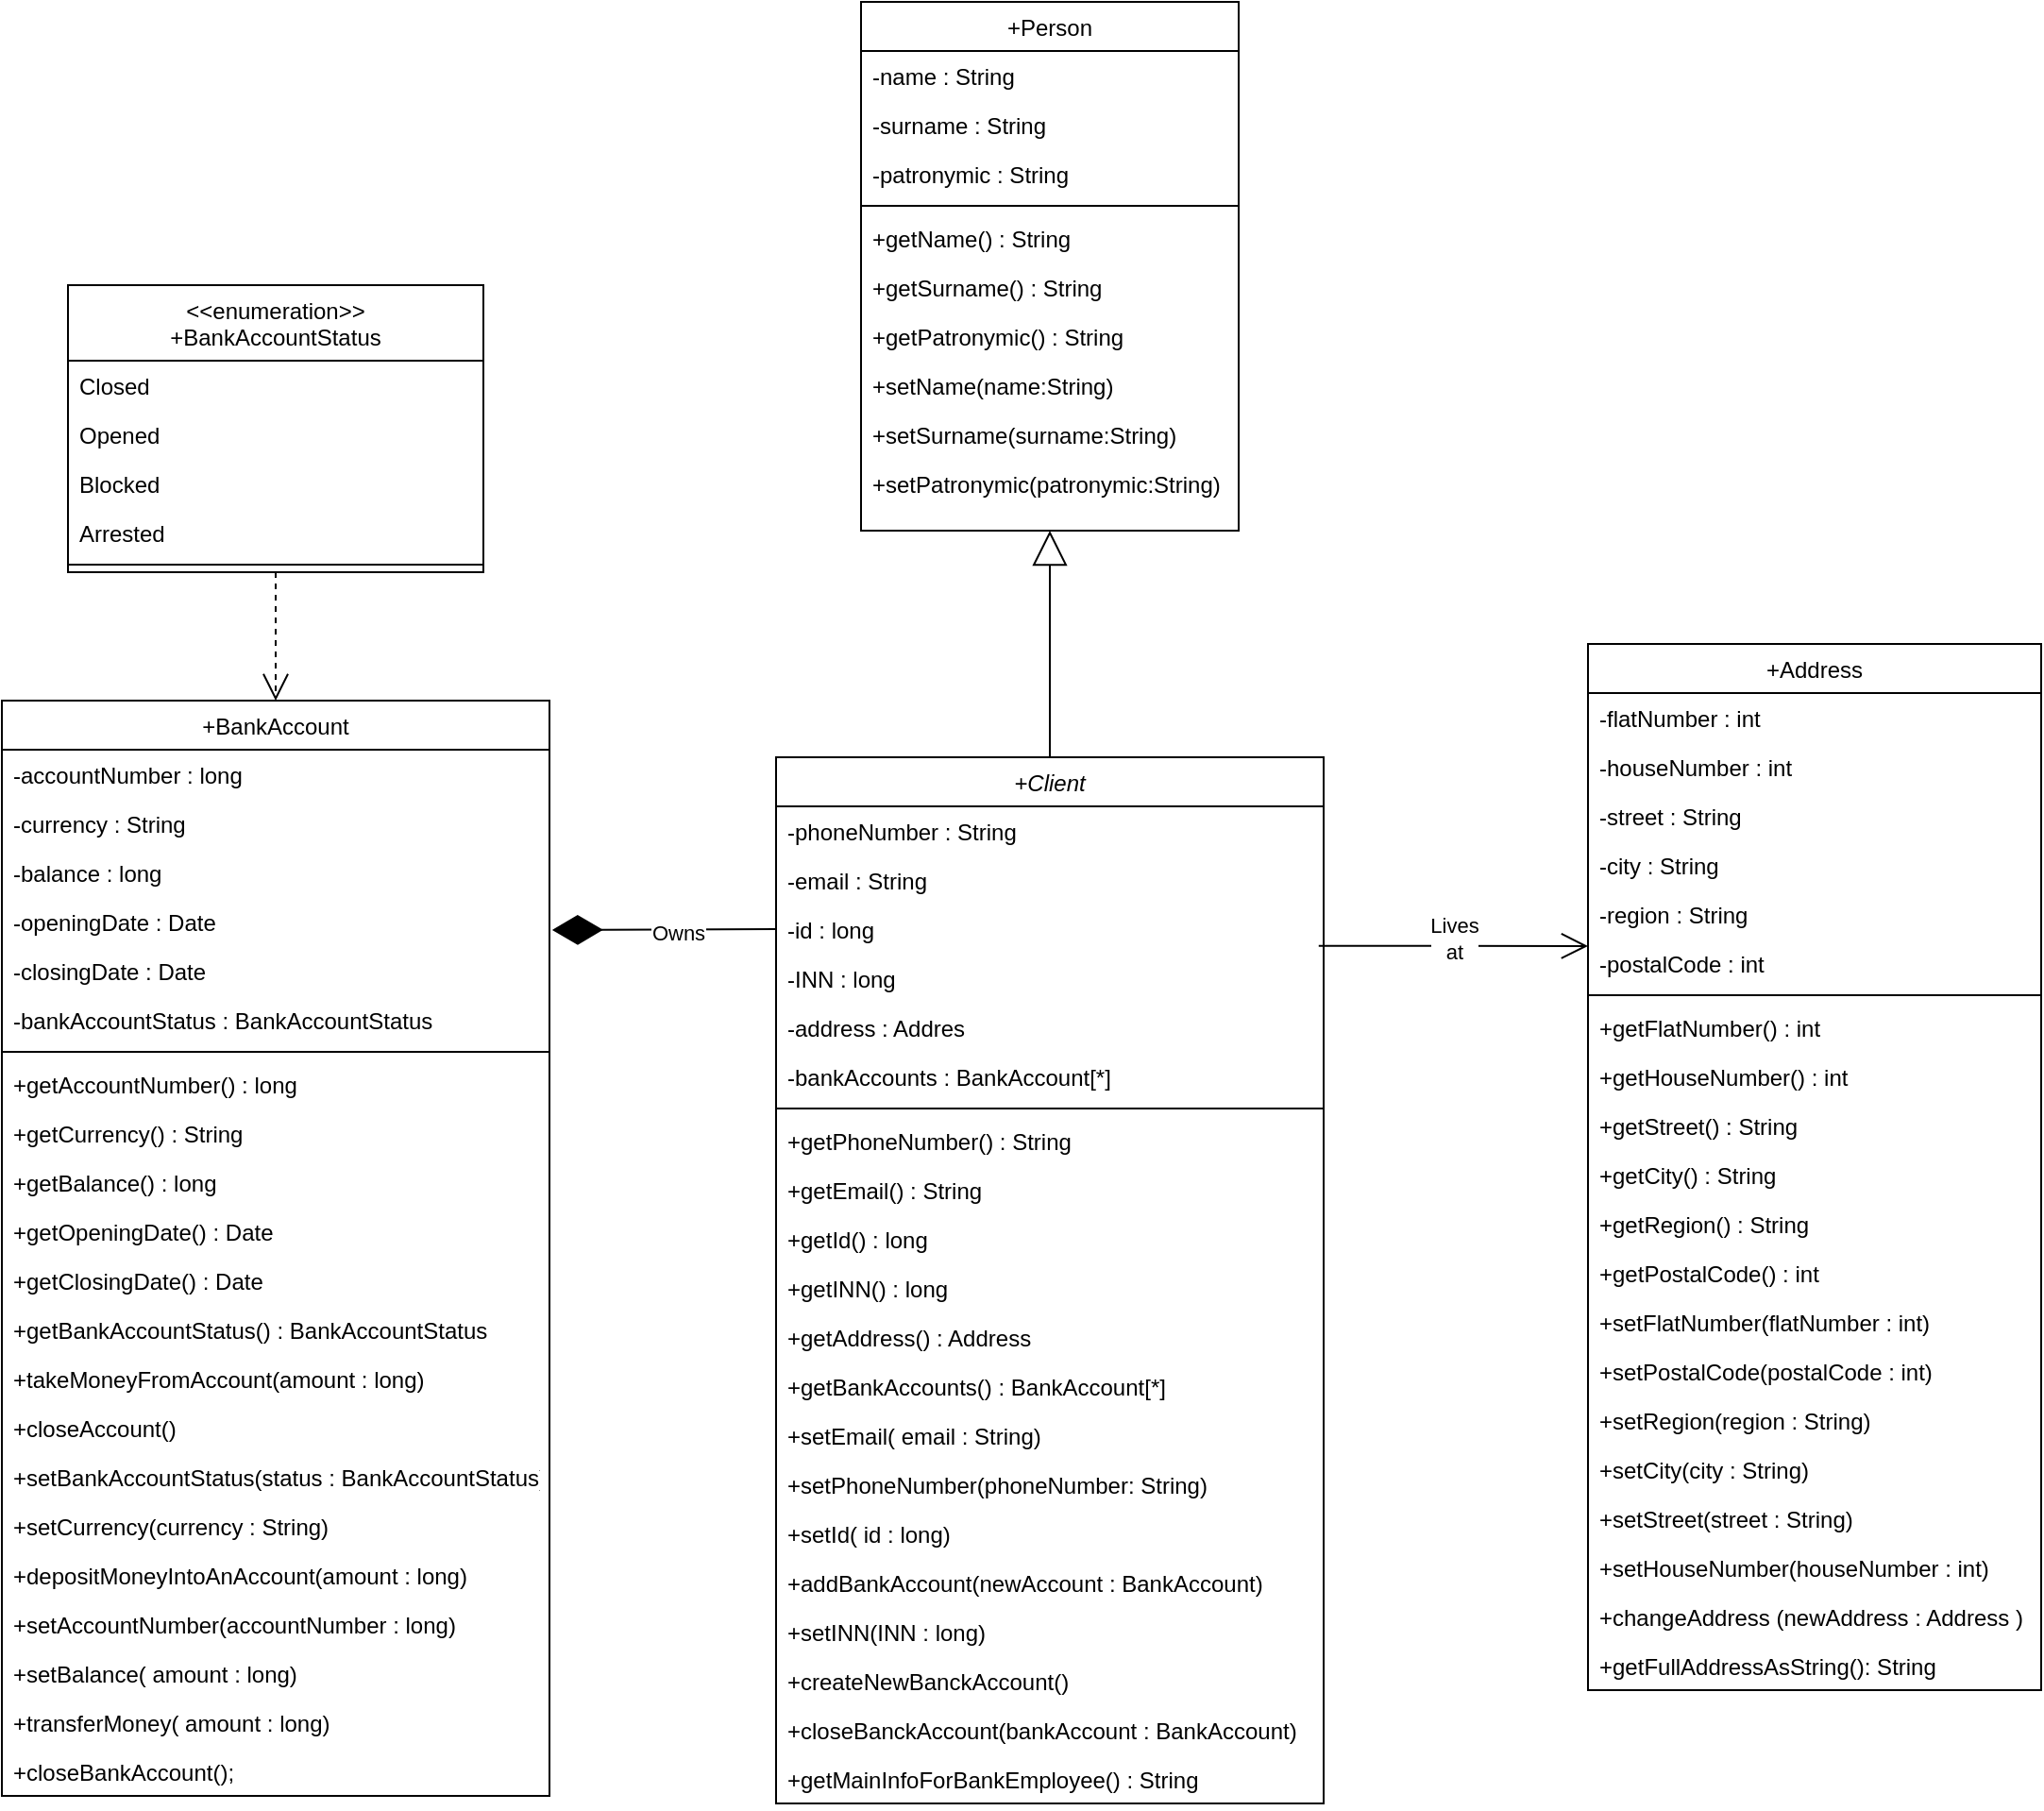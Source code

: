 <mxfile version="27.0.9">
  <diagram id="C5RBs43oDa-KdzZeNtuy" name="Page-1">
    <mxGraphModel dx="1042" dy="626" grid="1" gridSize="10" guides="1" tooltips="1" connect="1" arrows="1" fold="1" page="1" pageScale="1" pageWidth="827" pageHeight="1169" math="0" shadow="0">
      <root>
        <mxCell id="WIyWlLk6GJQsqaUBKTNV-0" />
        <mxCell id="WIyWlLk6GJQsqaUBKTNV-1" parent="WIyWlLk6GJQsqaUBKTNV-0" />
        <mxCell id="zkfFHV4jXpPFQw0GAbJ--0" value="+Client" style="swimlane;fontStyle=2;align=center;verticalAlign=top;childLayout=stackLayout;horizontal=1;startSize=26;horizontalStack=0;resizeParent=1;resizeLast=0;collapsible=1;marginBottom=0;rounded=0;shadow=0;strokeWidth=1;" parent="WIyWlLk6GJQsqaUBKTNV-1" vertex="1">
          <mxGeometry x="460" y="430" width="290" height="554" as="geometry">
            <mxRectangle x="230" y="140" width="160" height="26" as="alternateBounds" />
          </mxGeometry>
        </mxCell>
        <mxCell id="zkfFHV4jXpPFQw0GAbJ--2" value="-phoneNumber : String" style="text;align=left;verticalAlign=top;spacingLeft=4;spacingRight=4;overflow=hidden;rotatable=0;points=[[0,0.5],[1,0.5]];portConstraint=eastwest;rounded=0;shadow=0;html=0;" parent="zkfFHV4jXpPFQw0GAbJ--0" vertex="1">
          <mxGeometry y="26" width="290" height="26" as="geometry" />
        </mxCell>
        <mxCell id="zkfFHV4jXpPFQw0GAbJ--3" value="-email : String" style="text;align=left;verticalAlign=top;spacingLeft=4;spacingRight=4;overflow=hidden;rotatable=0;points=[[0,0.5],[1,0.5]];portConstraint=eastwest;rounded=0;shadow=0;html=0;" parent="zkfFHV4jXpPFQw0GAbJ--0" vertex="1">
          <mxGeometry y="52" width="290" height="26" as="geometry" />
        </mxCell>
        <mxCell id="Pt94u4W0pD2XgEvfszFS-5" value="-id : long" style="text;align=left;verticalAlign=top;spacingLeft=4;spacingRight=4;overflow=hidden;rotatable=0;points=[[0,0.5],[1,0.5]];portConstraint=eastwest;rounded=0;shadow=0;html=0;" parent="zkfFHV4jXpPFQw0GAbJ--0" vertex="1">
          <mxGeometry y="78" width="290" height="26" as="geometry" />
        </mxCell>
        <mxCell id="icXNjk7RQMJ-7pi9mL04-68" value="-INN : long" style="text;align=left;verticalAlign=top;spacingLeft=4;spacingRight=4;overflow=hidden;rotatable=0;points=[[0,0.5],[1,0.5]];portConstraint=eastwest;rounded=0;shadow=0;html=0;" parent="zkfFHV4jXpPFQw0GAbJ--0" vertex="1">
          <mxGeometry y="104" width="290" height="26" as="geometry" />
        </mxCell>
        <mxCell id="icXNjk7RQMJ-7pi9mL04-19" value="-address : Addres" style="text;align=left;verticalAlign=top;spacingLeft=4;spacingRight=4;overflow=hidden;rotatable=0;points=[[0,0.5],[1,0.5]];portConstraint=eastwest;rounded=0;shadow=0;html=0;" parent="zkfFHV4jXpPFQw0GAbJ--0" vertex="1">
          <mxGeometry y="130" width="290" height="26" as="geometry" />
        </mxCell>
        <mxCell id="icXNjk7RQMJ-7pi9mL04-39" value="-bankAccounts : BankAccount[*] " style="text;align=left;verticalAlign=top;spacingLeft=4;spacingRight=4;overflow=hidden;rotatable=0;points=[[0,0.5],[1,0.5]];portConstraint=eastwest;rounded=0;shadow=0;html=0;" parent="zkfFHV4jXpPFQw0GAbJ--0" vertex="1">
          <mxGeometry y="156" width="290" height="26" as="geometry" />
        </mxCell>
        <mxCell id="zkfFHV4jXpPFQw0GAbJ--4" value="" style="line;html=1;strokeWidth=1;align=left;verticalAlign=middle;spacingTop=-1;spacingLeft=3;spacingRight=3;rotatable=0;labelPosition=right;points=[];portConstraint=eastwest;" parent="zkfFHV4jXpPFQw0GAbJ--0" vertex="1">
          <mxGeometry y="182" width="290" height="8" as="geometry" />
        </mxCell>
        <mxCell id="Pt94u4W0pD2XgEvfszFS-3" value="+getPhoneNumber() : String" style="text;align=left;verticalAlign=top;spacingLeft=4;spacingRight=4;overflow=hidden;rotatable=0;points=[[0,0.5],[1,0.5]];portConstraint=eastwest;rounded=0;shadow=0;html=0;" parent="zkfFHV4jXpPFQw0GAbJ--0" vertex="1">
          <mxGeometry y="190" width="290" height="26" as="geometry" />
        </mxCell>
        <mxCell id="Pt94u4W0pD2XgEvfszFS-4" value="+getEmail() : String" style="text;align=left;verticalAlign=top;spacingLeft=4;spacingRight=4;overflow=hidden;rotatable=0;points=[[0,0.5],[1,0.5]];portConstraint=eastwest;rounded=0;shadow=0;html=0;" parent="zkfFHV4jXpPFQw0GAbJ--0" vertex="1">
          <mxGeometry y="216" width="290" height="26" as="geometry" />
        </mxCell>
        <mxCell id="Pt94u4W0pD2XgEvfszFS-7" value="+getId() : long" style="text;align=left;verticalAlign=top;spacingLeft=4;spacingRight=4;overflow=hidden;rotatable=0;points=[[0,0.5],[1,0.5]];portConstraint=eastwest;rounded=0;shadow=0;html=0;" parent="zkfFHV4jXpPFQw0GAbJ--0" vertex="1">
          <mxGeometry y="242" width="290" height="26" as="geometry" />
        </mxCell>
        <mxCell id="icXNjk7RQMJ-7pi9mL04-69" value="+getINN() : long" style="text;align=left;verticalAlign=top;spacingLeft=4;spacingRight=4;overflow=hidden;rotatable=0;points=[[0,0.5],[1,0.5]];portConstraint=eastwest;rounded=0;shadow=0;html=0;" parent="zkfFHV4jXpPFQw0GAbJ--0" vertex="1">
          <mxGeometry y="268" width="290" height="26" as="geometry" />
        </mxCell>
        <mxCell id="icXNjk7RQMJ-7pi9mL04-24" value="+getAddress() : Address" style="text;align=left;verticalAlign=top;spacingLeft=4;spacingRight=4;overflow=hidden;rotatable=0;points=[[0,0.5],[1,0.5]];portConstraint=eastwest;rounded=0;shadow=0;html=0;" parent="zkfFHV4jXpPFQw0GAbJ--0" vertex="1">
          <mxGeometry y="294" width="290" height="26" as="geometry" />
        </mxCell>
        <mxCell id="Pt94u4W0pD2XgEvfszFS-8" value="+getBankAccounts() : BankAccount[*]" style="text;align=left;verticalAlign=top;spacingLeft=4;spacingRight=4;overflow=hidden;rotatable=0;points=[[0,0.5],[1,0.5]];portConstraint=eastwest;rounded=0;shadow=0;html=0;" parent="zkfFHV4jXpPFQw0GAbJ--0" vertex="1">
          <mxGeometry y="320" width="290" height="26" as="geometry" />
        </mxCell>
        <mxCell id="icXNjk7RQMJ-7pi9mL04-16" value="+setEmail( email : String)" style="text;align=left;verticalAlign=top;spacingLeft=4;spacingRight=4;overflow=hidden;rotatable=0;points=[[0,0.5],[1,0.5]];portConstraint=eastwest;rounded=0;shadow=0;html=0;" parent="zkfFHV4jXpPFQw0GAbJ--0" vertex="1">
          <mxGeometry y="346" width="290" height="26" as="geometry" />
        </mxCell>
        <mxCell id="icXNjk7RQMJ-7pi9mL04-15" value="+setPhoneNumber(phoneNumber: String)" style="text;align=left;verticalAlign=top;spacingLeft=4;spacingRight=4;overflow=hidden;rotatable=0;points=[[0,0.5],[1,0.5]];portConstraint=eastwest;rounded=0;shadow=0;html=0;" parent="zkfFHV4jXpPFQw0GAbJ--0" vertex="1">
          <mxGeometry y="372" width="290" height="26" as="geometry" />
        </mxCell>
        <mxCell id="icXNjk7RQMJ-7pi9mL04-17" value="+setId( id : long)" style="text;align=left;verticalAlign=top;spacingLeft=4;spacingRight=4;overflow=hidden;rotatable=0;points=[[0,0.5],[1,0.5]];portConstraint=eastwest;rounded=0;shadow=0;html=0;" parent="zkfFHV4jXpPFQw0GAbJ--0" vertex="1">
          <mxGeometry y="398" width="290" height="26" as="geometry" />
        </mxCell>
        <mxCell id="Pt94u4W0pD2XgEvfszFS-9" value="+addBankAccount(newAccount : BankAccount)" style="text;align=left;verticalAlign=top;spacingLeft=4;spacingRight=4;overflow=hidden;rotatable=0;points=[[0,0.5],[1,0.5]];portConstraint=eastwest;rounded=0;shadow=0;html=0;" parent="zkfFHV4jXpPFQw0GAbJ--0" vertex="1">
          <mxGeometry y="424" width="290" height="26" as="geometry" />
        </mxCell>
        <mxCell id="Pt94u4W0pD2XgEvfszFS-10" value="+setINN(INN : long)" style="text;align=left;verticalAlign=top;spacingLeft=4;spacingRight=4;overflow=hidden;rotatable=0;points=[[0,0.5],[1,0.5]];portConstraint=eastwest;rounded=0;shadow=0;html=0;" parent="zkfFHV4jXpPFQw0GAbJ--0" vertex="1">
          <mxGeometry y="450" width="290" height="26" as="geometry" />
        </mxCell>
        <mxCell id="9gKpoLbmy2ioV5Y9J1Uv-1" value="+createNewBanckAccount()" style="text;align=left;verticalAlign=top;spacingLeft=4;spacingRight=4;overflow=hidden;rotatable=0;points=[[0,0.5],[1,0.5]];portConstraint=eastwest;rounded=0;shadow=0;html=0;" parent="zkfFHV4jXpPFQw0GAbJ--0" vertex="1">
          <mxGeometry y="476" width="290" height="26" as="geometry" />
        </mxCell>
        <mxCell id="b0v-7QduXsZt9QiG-UjR-2" value="+closeBanckAccount(bankAccount : BankAccount)" style="text;align=left;verticalAlign=top;spacingLeft=4;spacingRight=4;overflow=hidden;rotatable=0;points=[[0,0.5],[1,0.5]];portConstraint=eastwest;rounded=0;shadow=0;html=0;" vertex="1" parent="zkfFHV4jXpPFQw0GAbJ--0">
          <mxGeometry y="502" width="290" height="26" as="geometry" />
        </mxCell>
        <mxCell id="b0v-7QduXsZt9QiG-UjR-1" value="+getMainInfoForBankEmployee() : String" style="text;align=left;verticalAlign=top;spacingLeft=4;spacingRight=4;overflow=hidden;rotatable=0;points=[[0,0.5],[1,0.5]];portConstraint=eastwest;rounded=0;shadow=0;html=0;" vertex="1" parent="zkfFHV4jXpPFQw0GAbJ--0">
          <mxGeometry y="528" width="290" height="26" as="geometry" />
        </mxCell>
        <mxCell id="zkfFHV4jXpPFQw0GAbJ--6" value="+Person" style="swimlane;fontStyle=0;align=center;verticalAlign=top;childLayout=stackLayout;horizontal=1;startSize=26;horizontalStack=0;resizeParent=1;resizeLast=0;collapsible=1;marginBottom=0;rounded=0;shadow=0;strokeWidth=1;" parent="WIyWlLk6GJQsqaUBKTNV-1" vertex="1">
          <mxGeometry x="505" y="30" width="200" height="280" as="geometry">
            <mxRectangle x="130" y="380" width="160" height="26" as="alternateBounds" />
          </mxGeometry>
        </mxCell>
        <mxCell id="zkfFHV4jXpPFQw0GAbJ--7" value="-name : String" style="text;align=left;verticalAlign=top;spacingLeft=4;spacingRight=4;overflow=hidden;rotatable=0;points=[[0,0.5],[1,0.5]];portConstraint=eastwest;" parent="zkfFHV4jXpPFQw0GAbJ--6" vertex="1">
          <mxGeometry y="26" width="200" height="26" as="geometry" />
        </mxCell>
        <mxCell id="zkfFHV4jXpPFQw0GAbJ--8" value="-surname : String" style="text;align=left;verticalAlign=top;spacingLeft=4;spacingRight=4;overflow=hidden;rotatable=0;points=[[0,0.5],[1,0.5]];portConstraint=eastwest;rounded=0;shadow=0;html=0;" parent="zkfFHV4jXpPFQw0GAbJ--6" vertex="1">
          <mxGeometry y="52" width="200" height="26" as="geometry" />
        </mxCell>
        <mxCell id="icXNjk7RQMJ-7pi9mL04-3" value="-patronymic : String" style="text;align=left;verticalAlign=top;spacingLeft=4;spacingRight=4;overflow=hidden;rotatable=0;points=[[0,0.5],[1,0.5]];portConstraint=eastwest;rounded=0;shadow=0;html=0;" parent="zkfFHV4jXpPFQw0GAbJ--6" vertex="1">
          <mxGeometry y="78" width="200" height="26" as="geometry" />
        </mxCell>
        <mxCell id="zkfFHV4jXpPFQw0GAbJ--9" value="" style="line;html=1;strokeWidth=1;align=left;verticalAlign=middle;spacingTop=-1;spacingLeft=3;spacingRight=3;rotatable=0;labelPosition=right;points=[];portConstraint=eastwest;" parent="zkfFHV4jXpPFQw0GAbJ--6" vertex="1">
          <mxGeometry y="104" width="200" height="8" as="geometry" />
        </mxCell>
        <mxCell id="zkfFHV4jXpPFQw0GAbJ--10" value="+getName() : String" style="text;align=left;verticalAlign=top;spacingLeft=4;spacingRight=4;overflow=hidden;rotatable=0;points=[[0,0.5],[1,0.5]];portConstraint=eastwest;fontStyle=0;imageAspect=1;" parent="zkfFHV4jXpPFQw0GAbJ--6" vertex="1">
          <mxGeometry y="112" width="200" height="26" as="geometry" />
        </mxCell>
        <mxCell id="icXNjk7RQMJ-7pi9mL04-6" value="+getSurname() : String" style="text;align=left;verticalAlign=top;spacingLeft=4;spacingRight=4;overflow=hidden;rotatable=0;points=[[0,0.5],[1,0.5]];portConstraint=eastwest;fontStyle=0;imageAspect=1;" parent="zkfFHV4jXpPFQw0GAbJ--6" vertex="1">
          <mxGeometry y="138" width="200" height="26" as="geometry" />
        </mxCell>
        <mxCell id="icXNjk7RQMJ-7pi9mL04-7" value="+getPatronymic() : String" style="text;align=left;verticalAlign=top;spacingLeft=4;spacingRight=4;overflow=hidden;rotatable=0;points=[[0,0.5],[1,0.5]];portConstraint=eastwest;fontStyle=0;imageAspect=1;" parent="zkfFHV4jXpPFQw0GAbJ--6" vertex="1">
          <mxGeometry y="164" width="200" height="26" as="geometry" />
        </mxCell>
        <mxCell id="icXNjk7RQMJ-7pi9mL04-11" value="+setName(name:String)" style="text;align=left;verticalAlign=top;spacingLeft=4;spacingRight=4;overflow=hidden;rotatable=0;points=[[0,0.5],[1,0.5]];portConstraint=eastwest;fontStyle=0;imageAspect=1;" parent="zkfFHV4jXpPFQw0GAbJ--6" vertex="1">
          <mxGeometry y="190" width="200" height="26" as="geometry" />
        </mxCell>
        <mxCell id="icXNjk7RQMJ-7pi9mL04-12" value="+setSurname(surname:String)" style="text;align=left;verticalAlign=top;spacingLeft=4;spacingRight=4;overflow=hidden;rotatable=0;points=[[0,0.5],[1,0.5]];portConstraint=eastwest;fontStyle=0;imageAspect=1;" parent="zkfFHV4jXpPFQw0GAbJ--6" vertex="1">
          <mxGeometry y="216" width="200" height="26" as="geometry" />
        </mxCell>
        <mxCell id="icXNjk7RQMJ-7pi9mL04-13" value="+setPatronymic(patronymic:String)" style="text;align=left;verticalAlign=top;spacingLeft=4;spacingRight=4;overflow=hidden;rotatable=0;points=[[0,0.5],[1,0.5]];portConstraint=eastwest;fontStyle=0;imageAspect=1;" parent="zkfFHV4jXpPFQw0GAbJ--6" vertex="1">
          <mxGeometry y="242" width="200" height="26" as="geometry" />
        </mxCell>
        <mxCell id="zkfFHV4jXpPFQw0GAbJ--17" value="+Address" style="swimlane;fontStyle=0;align=center;verticalAlign=top;childLayout=stackLayout;horizontal=1;startSize=26;horizontalStack=0;resizeParent=1;resizeLast=0;collapsible=1;marginBottom=0;rounded=0;shadow=0;strokeWidth=1;" parent="WIyWlLk6GJQsqaUBKTNV-1" vertex="1">
          <mxGeometry x="890" y="370" width="240" height="554" as="geometry">
            <mxRectangle x="550" y="140" width="160" height="26" as="alternateBounds" />
          </mxGeometry>
        </mxCell>
        <mxCell id="icXNjk7RQMJ-7pi9mL04-21" value="-flatNumber : int" style="text;align=left;verticalAlign=top;spacingLeft=4;spacingRight=4;overflow=hidden;rotatable=0;points=[[0,0.5],[1,0.5]];portConstraint=eastwest;" parent="zkfFHV4jXpPFQw0GAbJ--17" vertex="1">
          <mxGeometry y="26" width="240" height="26" as="geometry" />
        </mxCell>
        <mxCell id="icXNjk7RQMJ-7pi9mL04-23" value="-houseNumber : int" style="text;align=left;verticalAlign=top;spacingLeft=4;spacingRight=4;overflow=hidden;rotatable=0;points=[[0,0.5],[1,0.5]];portConstraint=eastwest;" parent="zkfFHV4jXpPFQw0GAbJ--17" vertex="1">
          <mxGeometry y="52" width="240" height="26" as="geometry" />
        </mxCell>
        <mxCell id="zkfFHV4jXpPFQw0GAbJ--18" value="-street : String" style="text;align=left;verticalAlign=top;spacingLeft=4;spacingRight=4;overflow=hidden;rotatable=0;points=[[0,0.5],[1,0.5]];portConstraint=eastwest;" parent="zkfFHV4jXpPFQw0GAbJ--17" vertex="1">
          <mxGeometry y="78" width="240" height="26" as="geometry" />
        </mxCell>
        <mxCell id="zkfFHV4jXpPFQw0GAbJ--19" value="-city : String" style="text;align=left;verticalAlign=top;spacingLeft=4;spacingRight=4;overflow=hidden;rotatable=0;points=[[0,0.5],[1,0.5]];portConstraint=eastwest;rounded=0;shadow=0;html=0;" parent="zkfFHV4jXpPFQw0GAbJ--17" vertex="1">
          <mxGeometry y="104" width="240" height="26" as="geometry" />
        </mxCell>
        <mxCell id="zkfFHV4jXpPFQw0GAbJ--20" value="-region : String" style="text;align=left;verticalAlign=top;spacingLeft=4;spacingRight=4;overflow=hidden;rotatable=0;points=[[0,0.5],[1,0.5]];portConstraint=eastwest;rounded=0;shadow=0;html=0;" parent="zkfFHV4jXpPFQw0GAbJ--17" vertex="1">
          <mxGeometry y="130" width="240" height="26" as="geometry" />
        </mxCell>
        <mxCell id="zkfFHV4jXpPFQw0GAbJ--21" value="-postalCode : int" style="text;align=left;verticalAlign=top;spacingLeft=4;spacingRight=4;overflow=hidden;rotatable=0;points=[[0,0.5],[1,0.5]];portConstraint=eastwest;rounded=0;shadow=0;html=0;" parent="zkfFHV4jXpPFQw0GAbJ--17" vertex="1">
          <mxGeometry y="156" width="240" height="26" as="geometry" />
        </mxCell>
        <mxCell id="zkfFHV4jXpPFQw0GAbJ--23" value="" style="line;html=1;strokeWidth=1;align=left;verticalAlign=middle;spacingTop=-1;spacingLeft=3;spacingRight=3;rotatable=0;labelPosition=right;points=[];portConstraint=eastwest;" parent="zkfFHV4jXpPFQw0GAbJ--17" vertex="1">
          <mxGeometry y="182" width="240" height="8" as="geometry" />
        </mxCell>
        <mxCell id="icXNjk7RQMJ-7pi9mL04-25" value="+getFlatNumber() : int" style="text;align=left;verticalAlign=top;spacingLeft=4;spacingRight=4;overflow=hidden;rotatable=0;points=[[0,0.5],[1,0.5]];portConstraint=eastwest;" parent="zkfFHV4jXpPFQw0GAbJ--17" vertex="1">
          <mxGeometry y="190" width="240" height="26" as="geometry" />
        </mxCell>
        <mxCell id="icXNjk7RQMJ-7pi9mL04-26" value="+getHouseNumber() : int" style="text;align=left;verticalAlign=top;spacingLeft=4;spacingRight=4;overflow=hidden;rotatable=0;points=[[0,0.5],[1,0.5]];portConstraint=eastwest;" parent="zkfFHV4jXpPFQw0GAbJ--17" vertex="1">
          <mxGeometry y="216" width="240" height="26" as="geometry" />
        </mxCell>
        <mxCell id="icXNjk7RQMJ-7pi9mL04-27" value="+getStreet() : String" style="text;align=left;verticalAlign=top;spacingLeft=4;spacingRight=4;overflow=hidden;rotatable=0;points=[[0,0.5],[1,0.5]];portConstraint=eastwest;" parent="zkfFHV4jXpPFQw0GAbJ--17" vertex="1">
          <mxGeometry y="242" width="240" height="26" as="geometry" />
        </mxCell>
        <mxCell id="icXNjk7RQMJ-7pi9mL04-28" value="+getCity() : String" style="text;align=left;verticalAlign=top;spacingLeft=4;spacingRight=4;overflow=hidden;rotatable=0;points=[[0,0.5],[1,0.5]];portConstraint=eastwest;" parent="zkfFHV4jXpPFQw0GAbJ--17" vertex="1">
          <mxGeometry y="268" width="240" height="26" as="geometry" />
        </mxCell>
        <mxCell id="icXNjk7RQMJ-7pi9mL04-29" value="+getRegion() : String" style="text;align=left;verticalAlign=top;spacingLeft=4;spacingRight=4;overflow=hidden;rotatable=0;points=[[0,0.5],[1,0.5]];portConstraint=eastwest;" parent="zkfFHV4jXpPFQw0GAbJ--17" vertex="1">
          <mxGeometry y="294" width="240" height="26" as="geometry" />
        </mxCell>
        <mxCell id="icXNjk7RQMJ-7pi9mL04-30" value="+getPostalCode() : int" style="text;align=left;verticalAlign=top;spacingLeft=4;spacingRight=4;overflow=hidden;rotatable=0;points=[[0,0.5],[1,0.5]];portConstraint=eastwest;" parent="zkfFHV4jXpPFQw0GAbJ--17" vertex="1">
          <mxGeometry y="320" width="240" height="26" as="geometry" />
        </mxCell>
        <mxCell id="icXNjk7RQMJ-7pi9mL04-32" value="+setFlatNumber(flatNumber : int)" style="text;align=left;verticalAlign=top;spacingLeft=4;spacingRight=4;overflow=hidden;rotatable=0;points=[[0,0.5],[1,0.5]];portConstraint=eastwest;" parent="zkfFHV4jXpPFQw0GAbJ--17" vertex="1">
          <mxGeometry y="346" width="240" height="26" as="geometry" />
        </mxCell>
        <mxCell id="icXNjk7RQMJ-7pi9mL04-37" value="+setPostalCode(postalCode : int)" style="text;align=left;verticalAlign=top;spacingLeft=4;spacingRight=4;overflow=hidden;rotatable=0;points=[[0,0.5],[1,0.5]];portConstraint=eastwest;" parent="zkfFHV4jXpPFQw0GAbJ--17" vertex="1">
          <mxGeometry y="372" width="240" height="26" as="geometry" />
        </mxCell>
        <mxCell id="icXNjk7RQMJ-7pi9mL04-36" value="+setRegion(region : String)" style="text;align=left;verticalAlign=top;spacingLeft=4;spacingRight=4;overflow=hidden;rotatable=0;points=[[0,0.5],[1,0.5]];portConstraint=eastwest;" parent="zkfFHV4jXpPFQw0GAbJ--17" vertex="1">
          <mxGeometry y="398" width="240" height="26" as="geometry" />
        </mxCell>
        <mxCell id="icXNjk7RQMJ-7pi9mL04-35" value="+setCity(city : String)" style="text;align=left;verticalAlign=top;spacingLeft=4;spacingRight=4;overflow=hidden;rotatable=0;points=[[0,0.5],[1,0.5]];portConstraint=eastwest;" parent="zkfFHV4jXpPFQw0GAbJ--17" vertex="1">
          <mxGeometry y="424" width="240" height="26" as="geometry" />
        </mxCell>
        <mxCell id="icXNjk7RQMJ-7pi9mL04-34" value="+setStreet(street : String)" style="text;align=left;verticalAlign=top;spacingLeft=4;spacingRight=4;overflow=hidden;rotatable=0;points=[[0,0.5],[1,0.5]];portConstraint=eastwest;" parent="zkfFHV4jXpPFQw0GAbJ--17" vertex="1">
          <mxGeometry y="450" width="240" height="26" as="geometry" />
        </mxCell>
        <mxCell id="icXNjk7RQMJ-7pi9mL04-33" value="+setHouseNumber(houseNumber : int)" style="text;align=left;verticalAlign=top;spacingLeft=4;spacingRight=4;overflow=hidden;rotatable=0;points=[[0,0.5],[1,0.5]];portConstraint=eastwest;" parent="zkfFHV4jXpPFQw0GAbJ--17" vertex="1">
          <mxGeometry y="476" width="240" height="26" as="geometry" />
        </mxCell>
        <mxCell id="9gKpoLbmy2ioV5Y9J1Uv-0" value="+changeAddress (newAddress : Address )" style="text;align=left;verticalAlign=top;spacingLeft=4;spacingRight=4;overflow=hidden;rotatable=0;points=[[0,0.5],[1,0.5]];portConstraint=eastwest;" parent="zkfFHV4jXpPFQw0GAbJ--17" vertex="1">
          <mxGeometry y="502" width="240" height="26" as="geometry" />
        </mxCell>
        <mxCell id="b0v-7QduXsZt9QiG-UjR-4" value="+getFullAddressAsString(): String" style="text;align=left;verticalAlign=top;spacingLeft=4;spacingRight=4;overflow=hidden;rotatable=0;points=[[0,0.5],[1,0.5]];portConstraint=eastwest;" vertex="1" parent="zkfFHV4jXpPFQw0GAbJ--17">
          <mxGeometry y="528" width="240" height="26" as="geometry" />
        </mxCell>
        <mxCell id="icXNjk7RQMJ-7pi9mL04-18" value="" style="endArrow=block;endSize=16;endFill=0;html=1;rounded=0;entryX=0.5;entryY=1;entryDx=0;entryDy=0;exitX=0.5;exitY=0;exitDx=0;exitDy=0;" parent="WIyWlLk6GJQsqaUBKTNV-1" source="zkfFHV4jXpPFQw0GAbJ--0" target="zkfFHV4jXpPFQw0GAbJ--6" edge="1">
          <mxGeometry width="160" relative="1" as="geometry">
            <mxPoint x="600" y="410" as="sourcePoint" />
            <mxPoint x="760" y="410" as="targetPoint" />
          </mxGeometry>
        </mxCell>
        <mxCell id="icXNjk7RQMJ-7pi9mL04-20" value="" style="endArrow=open;endFill=1;endSize=12;html=1;rounded=0;exitX=0.991;exitY=0.84;exitDx=0;exitDy=0;exitPerimeter=0;entryX=0;entryY=0.154;entryDx=0;entryDy=0;entryPerimeter=0;" parent="WIyWlLk6GJQsqaUBKTNV-1" source="Pt94u4W0pD2XgEvfszFS-5" target="zkfFHV4jXpPFQw0GAbJ--21" edge="1">
          <mxGeometry width="160" relative="1" as="geometry">
            <mxPoint x="730" y="301.41" as="sourcePoint" />
            <mxPoint x="870" y="500" as="targetPoint" />
            <Array as="points" />
          </mxGeometry>
        </mxCell>
        <mxCell id="icXNjk7RQMJ-7pi9mL04-38" value="&lt;span style=&quot;white-space: pre-wrap;&quot; data-src-align=&quot;0:9&quot; class=&quot;aNeGP0gI0B9AV8JaHPyH&quot;&gt;Lives&lt;/span&gt;&lt;span style=&quot;white-space: pre-wrap;&quot;&gt; &lt;/span&gt;&lt;span style=&quot;white-space: pre-wrap;&quot; data-src-align=&quot;10:9&quot; class=&quot;aNeGP0gI0B9AV8JaHPyH&quot;&gt;at&lt;/span&gt;" style="edgeLabel;html=1;align=center;verticalAlign=middle;resizable=0;points=[];" parent="icXNjk7RQMJ-7pi9mL04-20" vertex="1" connectable="0">
          <mxGeometry x="0.048" y="-1" relative="1" as="geometry">
            <mxPoint x="-3" y="-5" as="offset" />
          </mxGeometry>
        </mxCell>
        <mxCell id="icXNjk7RQMJ-7pi9mL04-40" value="+BankAccount" style="swimlane;fontStyle=0;align=center;verticalAlign=top;childLayout=stackLayout;horizontal=1;startSize=26;horizontalStack=0;resizeParent=1;resizeLast=0;collapsible=1;marginBottom=0;rounded=0;shadow=0;strokeWidth=1;" parent="WIyWlLk6GJQsqaUBKTNV-1" vertex="1">
          <mxGeometry x="50" y="400" width="290" height="580" as="geometry">
            <mxRectangle x="550" y="140" width="160" height="26" as="alternateBounds" />
          </mxGeometry>
        </mxCell>
        <mxCell id="icXNjk7RQMJ-7pi9mL04-42" value="-accountNumber : long" style="text;align=left;verticalAlign=top;spacingLeft=4;spacingRight=4;overflow=hidden;rotatable=0;points=[[0,0.5],[1,0.5]];portConstraint=eastwest;" parent="icXNjk7RQMJ-7pi9mL04-40" vertex="1">
          <mxGeometry y="26" width="290" height="26" as="geometry" />
        </mxCell>
        <mxCell id="icXNjk7RQMJ-7pi9mL04-61" value="-currency : String" style="text;align=left;verticalAlign=top;spacingLeft=4;spacingRight=4;overflow=hidden;rotatable=0;points=[[0,0.5],[1,0.5]];portConstraint=eastwest;" parent="icXNjk7RQMJ-7pi9mL04-40" vertex="1">
          <mxGeometry y="52" width="290" height="26" as="geometry" />
        </mxCell>
        <mxCell id="icXNjk7RQMJ-7pi9mL04-62" value="-balance : long" style="text;align=left;verticalAlign=top;spacingLeft=4;spacingRight=4;overflow=hidden;rotatable=0;points=[[0,0.5],[1,0.5]];portConstraint=eastwest;" parent="icXNjk7RQMJ-7pi9mL04-40" vertex="1">
          <mxGeometry y="78" width="290" height="26" as="geometry" />
        </mxCell>
        <mxCell id="icXNjk7RQMJ-7pi9mL04-63" value="-openingDate : Date" style="text;align=left;verticalAlign=top;spacingLeft=4;spacingRight=4;overflow=hidden;rotatable=0;points=[[0,0.5],[1,0.5]];portConstraint=eastwest;" parent="icXNjk7RQMJ-7pi9mL04-40" vertex="1">
          <mxGeometry y="104" width="290" height="26" as="geometry" />
        </mxCell>
        <mxCell id="icXNjk7RQMJ-7pi9mL04-70" value="-closingDate : Date" style="text;align=left;verticalAlign=top;spacingLeft=4;spacingRight=4;overflow=hidden;rotatable=0;points=[[0,0.5],[1,0.5]];portConstraint=eastwest;" parent="icXNjk7RQMJ-7pi9mL04-40" vertex="1">
          <mxGeometry y="130" width="290" height="26" as="geometry" />
        </mxCell>
        <mxCell id="icXNjk7RQMJ-7pi9mL04-71" value="-bankAccountStatus : BankAccountStatus" style="text;align=left;verticalAlign=top;spacingLeft=4;spacingRight=4;overflow=hidden;rotatable=0;points=[[0,0.5],[1,0.5]];portConstraint=eastwest;" parent="icXNjk7RQMJ-7pi9mL04-40" vertex="1">
          <mxGeometry y="156" width="290" height="26" as="geometry" />
        </mxCell>
        <mxCell id="icXNjk7RQMJ-7pi9mL04-47" value="" style="line;html=1;strokeWidth=1;align=left;verticalAlign=middle;spacingTop=-1;spacingLeft=3;spacingRight=3;rotatable=0;labelPosition=right;points=[];portConstraint=eastwest;" parent="icXNjk7RQMJ-7pi9mL04-40" vertex="1">
          <mxGeometry y="182" width="290" height="8" as="geometry" />
        </mxCell>
        <mxCell id="icXNjk7RQMJ-7pi9mL04-59" value="+getAccountNumber() : long" style="text;align=left;verticalAlign=top;spacingLeft=4;spacingRight=4;overflow=hidden;rotatable=0;points=[[0,0.5],[1,0.5]];portConstraint=eastwest;" parent="icXNjk7RQMJ-7pi9mL04-40" vertex="1">
          <mxGeometry y="190" width="290" height="26" as="geometry" />
        </mxCell>
        <mxCell id="icXNjk7RQMJ-7pi9mL04-66" value="+getCurrency() : String" style="text;align=left;verticalAlign=top;spacingLeft=4;spacingRight=4;overflow=hidden;rotatable=0;points=[[0,0.5],[1,0.5]];portConstraint=eastwest;" parent="icXNjk7RQMJ-7pi9mL04-40" vertex="1">
          <mxGeometry y="216" width="290" height="26" as="geometry" />
        </mxCell>
        <mxCell id="icXNjk7RQMJ-7pi9mL04-64" value="+getBalance() : long" style="text;align=left;verticalAlign=top;spacingLeft=4;spacingRight=4;overflow=hidden;rotatable=0;points=[[0,0.5],[1,0.5]];portConstraint=eastwest;" parent="icXNjk7RQMJ-7pi9mL04-40" vertex="1">
          <mxGeometry y="242" width="290" height="26" as="geometry" />
        </mxCell>
        <mxCell id="icXNjk7RQMJ-7pi9mL04-65" value="+getOpeningDate() : Date" style="text;align=left;verticalAlign=top;spacingLeft=4;spacingRight=4;overflow=hidden;rotatable=0;points=[[0,0.5],[1,0.5]];portConstraint=eastwest;" parent="icXNjk7RQMJ-7pi9mL04-40" vertex="1">
          <mxGeometry y="268" width="290" height="26" as="geometry" />
        </mxCell>
        <mxCell id="icXNjk7RQMJ-7pi9mL04-89" value="+getClosingDate() : Date" style="text;align=left;verticalAlign=top;spacingLeft=4;spacingRight=4;overflow=hidden;rotatable=0;points=[[0,0.5],[1,0.5]];portConstraint=eastwest;" parent="icXNjk7RQMJ-7pi9mL04-40" vertex="1">
          <mxGeometry y="294" width="290" height="26" as="geometry" />
        </mxCell>
        <mxCell id="icXNjk7RQMJ-7pi9mL04-90" value="+getBankAccountStatus() : BankAccountStatus" style="text;align=left;verticalAlign=top;spacingLeft=4;spacingRight=4;overflow=hidden;rotatable=0;points=[[0,0.5],[1,0.5]];portConstraint=eastwest;" parent="icXNjk7RQMJ-7pi9mL04-40" vertex="1">
          <mxGeometry y="320" width="290" height="26" as="geometry" />
        </mxCell>
        <mxCell id="icXNjk7RQMJ-7pi9mL04-91" value="+takeMoneyFromAccount(amount : long)" style="text;align=left;verticalAlign=top;spacingLeft=4;spacingRight=4;overflow=hidden;rotatable=0;points=[[0,0.5],[1,0.5]];portConstraint=eastwest;" parent="icXNjk7RQMJ-7pi9mL04-40" vertex="1">
          <mxGeometry y="346" width="290" height="26" as="geometry" />
        </mxCell>
        <mxCell id="icXNjk7RQMJ-7pi9mL04-88" value="+closeAccount()" style="text;align=left;verticalAlign=top;spacingLeft=4;spacingRight=4;overflow=hidden;rotatable=0;points=[[0,0.5],[1,0.5]];portConstraint=eastwest;" parent="icXNjk7RQMJ-7pi9mL04-40" vertex="1">
          <mxGeometry y="372" width="290" height="26" as="geometry" />
        </mxCell>
        <mxCell id="icXNjk7RQMJ-7pi9mL04-92" value="+setBankAccountStatus(status : BankAccountStatus)" style="text;align=left;verticalAlign=top;spacingLeft=4;spacingRight=4;overflow=hidden;rotatable=0;points=[[0,0.5],[1,0.5]];portConstraint=eastwest;" parent="icXNjk7RQMJ-7pi9mL04-40" vertex="1">
          <mxGeometry y="398" width="290" height="26" as="geometry" />
        </mxCell>
        <mxCell id="icXNjk7RQMJ-7pi9mL04-93" value="+setCurrency(currency : String)" style="text;align=left;verticalAlign=top;spacingLeft=4;spacingRight=4;overflow=hidden;rotatable=0;points=[[0,0.5],[1,0.5]];portConstraint=eastwest;" parent="icXNjk7RQMJ-7pi9mL04-40" vertex="1">
          <mxGeometry y="424" width="290" height="26" as="geometry" />
        </mxCell>
        <mxCell id="icXNjk7RQMJ-7pi9mL04-94" value="+depositMoneyIntoAnAccount(amount : long)" style="text;align=left;verticalAlign=top;spacingLeft=4;spacingRight=4;overflow=hidden;rotatable=0;points=[[0,0.5],[1,0.5]];portConstraint=eastwest;" parent="icXNjk7RQMJ-7pi9mL04-40" vertex="1">
          <mxGeometry y="450" width="290" height="26" as="geometry" />
        </mxCell>
        <mxCell id="icXNjk7RQMJ-7pi9mL04-95" value="+setAccountNumber(accountNumber : long)" style="text;align=left;verticalAlign=top;spacingLeft=4;spacingRight=4;overflow=hidden;rotatable=0;points=[[0,0.5],[1,0.5]];portConstraint=eastwest;" parent="icXNjk7RQMJ-7pi9mL04-40" vertex="1">
          <mxGeometry y="476" width="290" height="26" as="geometry" />
        </mxCell>
        <mxCell id="icXNjk7RQMJ-7pi9mL04-97" value="+setBalance( amount : long)" style="text;align=left;verticalAlign=top;spacingLeft=4;spacingRight=4;overflow=hidden;rotatable=0;points=[[0,0.5],[1,0.5]];portConstraint=eastwest;" parent="icXNjk7RQMJ-7pi9mL04-40" vertex="1">
          <mxGeometry y="502" width="290" height="26" as="geometry" />
        </mxCell>
        <mxCell id="icXNjk7RQMJ-7pi9mL04-98" value="+transferMoney( amount : long)" style="text;align=left;verticalAlign=top;spacingLeft=4;spacingRight=4;overflow=hidden;rotatable=0;points=[[0,0.5],[1,0.5]];portConstraint=eastwest;" parent="icXNjk7RQMJ-7pi9mL04-40" vertex="1">
          <mxGeometry y="528" width="290" height="26" as="geometry" />
        </mxCell>
        <mxCell id="b0v-7QduXsZt9QiG-UjR-3" value="+closeBankAccount();" style="text;align=left;verticalAlign=top;spacingLeft=4;spacingRight=4;overflow=hidden;rotatable=0;points=[[0,0.5],[1,0.5]];portConstraint=eastwest;" vertex="1" parent="icXNjk7RQMJ-7pi9mL04-40">
          <mxGeometry y="554" width="290" height="26" as="geometry" />
        </mxCell>
        <mxCell id="icXNjk7RQMJ-7pi9mL04-72" value=" &lt;&lt;enumeration&gt;&gt; &#xa;+BankAccountStatus" style="swimlane;fontStyle=0;align=center;verticalAlign=top;childLayout=stackLayout;horizontal=1;startSize=40;horizontalStack=0;resizeParent=1;resizeLast=0;collapsible=1;marginBottom=0;rounded=0;shadow=0;strokeWidth=1;" parent="WIyWlLk6GJQsqaUBKTNV-1" vertex="1">
          <mxGeometry x="85" y="180" width="220" height="152" as="geometry">
            <mxRectangle x="550" y="140" width="160" height="26" as="alternateBounds" />
          </mxGeometry>
        </mxCell>
        <mxCell id="icXNjk7RQMJ-7pi9mL04-77" value="Closed" style="text;align=left;verticalAlign=top;spacingLeft=4;spacingRight=4;overflow=hidden;rotatable=0;points=[[0,0.5],[1,0.5]];portConstraint=eastwest;" parent="icXNjk7RQMJ-7pi9mL04-72" vertex="1">
          <mxGeometry y="40" width="220" height="26" as="geometry" />
        </mxCell>
        <mxCell id="icXNjk7RQMJ-7pi9mL04-76" value="Opened" style="text;align=left;verticalAlign=top;spacingLeft=4;spacingRight=4;overflow=hidden;rotatable=0;points=[[0,0.5],[1,0.5]];portConstraint=eastwest;" parent="icXNjk7RQMJ-7pi9mL04-72" vertex="1">
          <mxGeometry y="66" width="220" height="26" as="geometry" />
        </mxCell>
        <mxCell id="icXNjk7RQMJ-7pi9mL04-78" value="Blocked" style="text;align=left;verticalAlign=top;spacingLeft=4;spacingRight=4;overflow=hidden;rotatable=0;points=[[0,0.5],[1,0.5]];portConstraint=eastwest;" parent="icXNjk7RQMJ-7pi9mL04-72" vertex="1">
          <mxGeometry y="92" width="220" height="26" as="geometry" />
        </mxCell>
        <mxCell id="icXNjk7RQMJ-7pi9mL04-85" value="Arrested" style="text;align=left;verticalAlign=top;spacingLeft=4;spacingRight=4;overflow=hidden;rotatable=0;points=[[0,0.5],[1,0.5]];portConstraint=eastwest;" parent="icXNjk7RQMJ-7pi9mL04-72" vertex="1">
          <mxGeometry y="118" width="220" height="26" as="geometry" />
        </mxCell>
        <mxCell id="icXNjk7RQMJ-7pi9mL04-79" value="" style="line;html=1;strokeWidth=1;align=left;verticalAlign=middle;spacingTop=-1;spacingLeft=3;spacingRight=3;rotatable=0;labelPosition=right;points=[];portConstraint=eastwest;" parent="icXNjk7RQMJ-7pi9mL04-72" vertex="1">
          <mxGeometry y="144" width="220" height="8" as="geometry" />
        </mxCell>
        <mxCell id="icXNjk7RQMJ-7pi9mL04-84" value="" style="endArrow=open;endSize=12;dashed=1;html=1;rounded=0;exitX=0.5;exitY=1;exitDx=0;exitDy=0;entryX=0.5;entryY=0;entryDx=0;entryDy=0;" parent="WIyWlLk6GJQsqaUBKTNV-1" source="icXNjk7RQMJ-7pi9mL04-72" target="icXNjk7RQMJ-7pi9mL04-40" edge="1">
          <mxGeometry width="160" relative="1" as="geometry">
            <mxPoint x="180" y="368.82" as="sourcePoint" />
            <mxPoint x="340" y="368.82" as="targetPoint" />
          </mxGeometry>
        </mxCell>
        <mxCell id="icXNjk7RQMJ-7pi9mL04-86" value="" style="endArrow=diamondThin;endFill=1;endSize=24;html=1;rounded=0;exitX=0;exitY=0.5;exitDx=0;exitDy=0;entryX=1.005;entryY=0.672;entryDx=0;entryDy=0;entryPerimeter=0;" parent="WIyWlLk6GJQsqaUBKTNV-1" source="Pt94u4W0pD2XgEvfszFS-5" target="icXNjk7RQMJ-7pi9mL04-63" edge="1">
          <mxGeometry width="160" relative="1" as="geometry">
            <mxPoint x="420" y="570" as="sourcePoint" />
            <mxPoint x="360" y="540" as="targetPoint" />
          </mxGeometry>
        </mxCell>
        <mxCell id="icXNjk7RQMJ-7pi9mL04-87" value="&lt;span style=&quot;white-space: pre-wrap;&quot; data-src-align=&quot;0:7&quot; class=&quot;aNeGP0gI0B9AV8JaHPyH&quot;&gt;Owns&lt;/span&gt;" style="edgeLabel;html=1;align=center;verticalAlign=middle;resizable=0;points=[];" parent="icXNjk7RQMJ-7pi9mL04-86" vertex="1" connectable="0">
          <mxGeometry x="-0.125" y="2" relative="1" as="geometry">
            <mxPoint as="offset" />
          </mxGeometry>
        </mxCell>
      </root>
    </mxGraphModel>
  </diagram>
</mxfile>
